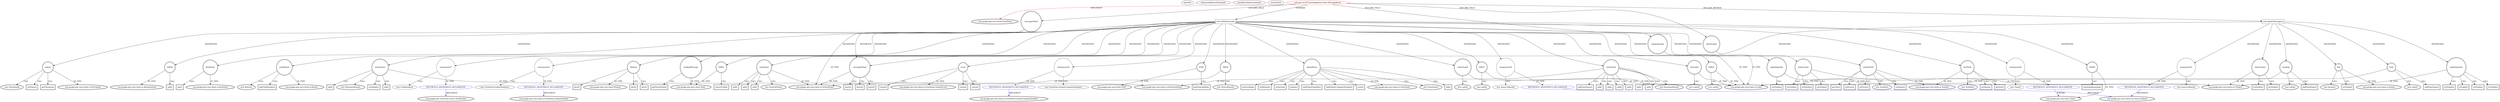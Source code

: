 digraph {
baseInfo[graphId=324,category="extension_graph",isAnonymous=false,possibleRelation=true]
frameworkRelatedTypesInfo[0="com.google.gwt.core.client.EntryPoint"]
possibleCollaborationsInfo[0="324~OVERRIDING_METHOD_DECLARATION-INSTANTIATION-~com.google.gwt.core.client.EntryPoint ~com.google.gwt.user.client.rpc.AsyncCallback ~false~true",1="324~OVERRIDING_METHOD_DECLARATION-INSTANTIATION-~com.google.gwt.core.client.EntryPoint ~com.google.gwt.user.client.ui.FormPanel.SubmitCompleteHandler ~false~true",2="324~CLIENT_METHOD_DECLARATION-INSTANTIATION-~com.google.gwt.core.client.EntryPoint ~com.google.gwt.user.client.rpc.AsyncCallback ~false~true",3="324~OVERRIDING_METHOD_DECLARATION-INSTANTIATION-~com.google.gwt.core.client.EntryPoint ~com.google.gwt.event.dom.client.ClickHandler ~false~true",4="324~OVERRIDING_METHOD_DECLARATION-INSTANTIATION-~com.google.gwt.core.client.EntryPoint ~com.google.gwt.user.client.ui.FormPanel.SubmitHandler ~false~true",5="324~OVERRIDING_METHOD_DECLARATION-INSTANTIATION-~com.google.gwt.core.client.EntryPoint ~com.google.gwt.user.client.Timer ~false~true"]
locationInfo[projectName="Max-Hailperin-MessageBoard",filePath="/Max-Hailperin-MessageBoard/MessageBoard-master/MessageBoard/src/edu/gac/mcs270/messageboard/client/MessageBoard.java",contextSignature="MessageBoard",graphId="324"]
0[label="edu.gac.mcs270.messageboard.client.MessageBoard",vertexType="ROOT_CLIENT_CLASS_DECLARATION",isFrameworkType=false,color=red]
1[label="com.google.gwt.core.client.EntryPoint",vertexType="FRAMEWORK_INTERFACE_TYPE",isFrameworkType=true,peripheries=2]
2[label="failureLabel",vertexType="FIELD_DECLARATION",isFrameworkType=true,peripheries=2,shape=circle]
3[label="com.google.gwt.user.client.ui.Label",vertexType="FRAMEWORK_CLASS_TYPE",isFrameworkType=true,peripheries=2]
4[label="messagesPanel",vertexType="FIELD_DECLARATION",isFrameworkType=true,peripheries=2,shape=circle]
5[label="com.google.gwt.user.client.ui.VerticalPanel",vertexType="FRAMEWORK_CLASS_TYPE",isFrameworkType=true,peripheries=2]
6[label="updatingLabel",vertexType="FIELD_DECLARATION",isFrameworkType=true,peripheries=2,shape=circle]
8[label="void onModuleLoad()",vertexType="OVERRIDING_METHOD_DECLARATION",isFrameworkType=false,shape=box]
10[label="mainPanel",vertexType="VARIABLE_EXPRESION",isFrameworkType=true,peripheries=2,shape=circle]
9[label="new VerticalPanel()",vertexType="CONSTRUCTOR_CALL",isFrameworkType=true,peripheries=2]
13[label="uploadForm",vertexType="VARIABLE_EXPRESION",isFrameworkType=true,peripheries=2,shape=circle]
14[label="com.google.gwt.user.client.ui.FormPanel",vertexType="FRAMEWORK_CLASS_TYPE",isFrameworkType=true,peripheries=2]
12[label="new FormPanel()",vertexType="CONSTRUCTOR_CALL",isFrameworkType=true,peripheries=2]
16[label="entryPanel",vertexType="VARIABLE_EXPRESION",isFrameworkType=true,peripheries=2,shape=circle]
17[label="com.google.gwt.user.client.ui.HorizontalPanel",vertexType="FRAMEWORK_CLASS_TYPE",isFrameworkType=true,peripheries=2]
15[label="new HorizontalPanel()",vertexType="CONSTRUCTOR_CALL",isFrameworkType=true,peripheries=2]
19[label="addStyleName()",vertexType="INSIDE_CALL",isFrameworkType=true,peripheries=2,shape=box]
21[label="add()",vertexType="INSIDE_CALL",isFrameworkType=true,peripheries=2,shape=box]
23[label="add()",vertexType="INSIDE_CALL",isFrameworkType=true,peripheries=2,shape=box]
25[label="authorLabel",vertexType="VARIABLE_EXPRESION",isFrameworkType=true,peripheries=2,shape=circle]
24[label="new Label()",vertexType="CONSTRUCTOR_CALL",isFrameworkType=true,peripheries=2]
28[label="authorField",vertexType="VARIABLE_EXPRESION",isFrameworkType=true,peripheries=2,shape=circle]
29[label="com.google.gwt.user.client.ui.TextBox",vertexType="FRAMEWORK_CLASS_TYPE",isFrameworkType=true,peripheries=2]
27[label="new TextBox()",vertexType="CONSTRUCTOR_CALL",isFrameworkType=true,peripheries=2]
31[label="add()",vertexType="INSIDE_CALL",isFrameworkType=true,peripheries=2,shape=box]
33[label="add()",vertexType="INSIDE_CALL",isFrameworkType=true,peripheries=2,shape=box]
35[label="textLabel",vertexType="VARIABLE_EXPRESION",isFrameworkType=true,peripheries=2,shape=circle]
34[label="new Label()",vertexType="CONSTRUCTOR_CALL",isFrameworkType=true,peripheries=2]
38[label="textField",vertexType="VARIABLE_EXPRESION",isFrameworkType=true,peripheries=2,shape=circle]
37[label="new TextBox()",vertexType="CONSTRUCTOR_CALL",isFrameworkType=true,peripheries=2]
41[label="add()",vertexType="INSIDE_CALL",isFrameworkType=true,peripheries=2,shape=box]
43[label="add()",vertexType="INSIDE_CALL",isFrameworkType=true,peripheries=2,shape=box]
45[label="upload",vertexType="VARIABLE_EXPRESION",isFrameworkType=true,peripheries=2,shape=circle]
46[label="com.google.gwt.user.client.ui.FileUpload",vertexType="FRAMEWORK_CLASS_TYPE",isFrameworkType=true,peripheries=2]
44[label="new FileUpload()",vertexType="CONSTRUCTOR_CALL",isFrameworkType=true,peripheries=2]
48[label="add()",vertexType="INSIDE_CALL",isFrameworkType=true,peripheries=2,shape=box]
50[label="postButton",vertexType="VARIABLE_EXPRESION",isFrameworkType=true,peripheries=2,shape=circle]
51[label="com.google.gwt.user.client.ui.Button",vertexType="FRAMEWORK_CLASS_TYPE",isFrameworkType=true,peripheries=2]
49[label="new Button()",vertexType="CONSTRUCTOR_CALL",isFrameworkType=true,peripheries=2]
53[label="add()",vertexType="INSIDE_CALL",isFrameworkType=true,peripheries=2,shape=box]
55[label="setEncoding()",vertexType="INSIDE_CALL",isFrameworkType=true,peripheries=2,shape=box]
57[label="setMethod()",vertexType="INSIDE_CALL",isFrameworkType=true,peripheries=2,shape=box]
59[label="setName()",vertexType="INSIDE_CALL",isFrameworkType=true,peripheries=2,shape=box]
61[label="setName()",vertexType="INSIDE_CALL",isFrameworkType=true,peripheries=2,shape=box]
63[label="setName()",vertexType="INSIDE_CALL",isFrameworkType=true,peripheries=2,shape=box]
65[label="statusPanel",vertexType="VARIABLE_EXPRESION",isFrameworkType=true,peripheries=2,shape=circle]
64[label="new HorizontalPanel()",vertexType="CONSTRUCTOR_CALL",isFrameworkType=true,peripheries=2]
68[label="setHeight()",vertexType="INSIDE_CALL",isFrameworkType=true,peripheries=2,shape=box]
70[label="VAR25",vertexType="VARIABLE_EXPRESION",isFrameworkType=true,peripheries=2,shape=circle]
69[label="new Label()",vertexType="CONSTRUCTOR_CALL",isFrameworkType=true,peripheries=2]
72[label="updatingLabel",vertexType="VARIABLE_EXPRESION",isFrameworkType=true,peripheries=2,shape=circle]
74[label="com.google.gwt.user.client.ui.UIObject",vertexType="FRAMEWORK_CLASS_TYPE",isFrameworkType=true,peripheries=2]
73[label="setVisible()",vertexType="INSIDE_CALL",isFrameworkType=true,peripheries=2,shape=box]
76[label="VAR27",vertexType="VARIABLE_EXPRESION",isFrameworkType=true,peripheries=2,shape=circle]
75[label="new Label()",vertexType="CONSTRUCTOR_CALL",isFrameworkType=true,peripheries=2]
78[label="failureLabel",vertexType="VARIABLE_EXPRESION",isFrameworkType=true,peripheries=2,shape=circle]
79[label="setVisible()",vertexType="INSIDE_CALL",isFrameworkType=true,peripheries=2,shape=box]
82[label="add()",vertexType="INSIDE_CALL",isFrameworkType=true,peripheries=2,shape=box]
84[label="add()",vertexType="INSIDE_CALL",isFrameworkType=true,peripheries=2,shape=box]
86[label="add()",vertexType="INSIDE_CALL",isFrameworkType=true,peripheries=2,shape=box]
88[label="VAR32",vertexType="VARIABLE_EXPRESION",isFrameworkType=true,peripheries=2,shape=circle]
87[label="new VerticalPanel()",vertexType="CONSTRUCTOR_CALL",isFrameworkType=true,peripheries=2]
91[label="add()",vertexType="INSIDE_CALL",isFrameworkType=true,peripheries=2,shape=box]
92[label="VAR34",vertexType="VARIABLE_EXPRESION",isFrameworkType=true,peripheries=2,shape=circle]
94[label="com.google.gwt.user.client.ui.AbsolutePanel",vertexType="FRAMEWORK_CLASS_TYPE",isFrameworkType=true,peripheries=2]
93[label="add()",vertexType="INSIDE_CALL",isFrameworkType=true,peripheries=2,shape=box]
95[label="RootPanel",vertexType="VARIABLE_EXPRESION",isFrameworkType=true,peripheries=2,shape=circle]
97[label="com.google.gwt.user.client.ui.RootPanel",vertexType="FRAMEWORK_CLASS_TYPE",isFrameworkType=true,peripheries=2]
96[label="get()",vertexType="INSIDE_CALL",isFrameworkType=true,peripheries=2,shape=box]
99[label="addClickHandler()",vertexType="INSIDE_CALL",isFrameworkType=true,peripheries=2,shape=box]
101[label="anonymous37",vertexType="VARIABLE_EXPRESION",isFrameworkType=false,shape=circle]
102[label="REFERENCE_ANONYMOUS_DECLARATION",vertexType="REFERENCE_ANONYMOUS_DECLARATION",isFrameworkType=false,color=blue]
103[label="com.google.gwt.event.dom.client.ClickHandler",vertexType="FRAMEWORK_INTERFACE_TYPE",isFrameworkType=true,peripheries=2]
100[label="new ClickHandler()",vertexType="CONSTRUCTOR_CALL",isFrameworkType=false]
105[label="anonymous38",vertexType="VARIABLE_EXPRESION",isFrameworkType=false,shape=circle]
106[label="REFERENCE_ANONYMOUS_DECLARATION",vertexType="REFERENCE_ANONYMOUS_DECLARATION",isFrameworkType=false,color=blue]
107[label="com.google.gwt.user.client.rpc.AsyncCallback",vertexType="FRAMEWORK_INTERFACE_TYPE",isFrameworkType=true,peripheries=2]
104[label="new AsyncCallback()",vertexType="CONSTRUCTOR_CALL",isFrameworkType=false]
109[label="setAction()",vertexType="INSIDE_CALL",isFrameworkType=true,peripheries=2,shape=box]
111[label="submit()",vertexType="INSIDE_CALL",isFrameworkType=true,peripheries=2,shape=box]
113[label="setVisible()",vertexType="INSIDE_CALL",isFrameworkType=true,peripheries=2,shape=box]
115[label="addSubmitHandler()",vertexType="INSIDE_CALL",isFrameworkType=true,peripheries=2,shape=box]
117[label="anonymous43",vertexType="VARIABLE_EXPRESION",isFrameworkType=false,shape=circle]
118[label="REFERENCE_ANONYMOUS_DECLARATION",vertexType="REFERENCE_ANONYMOUS_DECLARATION",isFrameworkType=false,color=blue]
119[label="com.google.gwt.user.client.ui.FormPanel.SubmitHandler",vertexType="FRAMEWORK_INTERFACE_TYPE",isFrameworkType=true,peripheries=2]
116[label="new FormPanel.SubmitHandler()",vertexType="CONSTRUCTOR_CALL",isFrameworkType=false]
121[label="getText()",vertexType="INSIDE_CALL",isFrameworkType=true,peripheries=2,shape=box]
122[label="Window",vertexType="VARIABLE_EXPRESION",isFrameworkType=true,peripheries=2,shape=circle]
124[label="com.google.gwt.user.client.Window",vertexType="FRAMEWORK_CLASS_TYPE",isFrameworkType=true,peripheries=2]
123[label="alert()",vertexType="INSIDE_CALL",isFrameworkType=true,peripheries=2,shape=box]
125[label="event",vertexType="VARIABLE_EXPRESION",isFrameworkType=true,peripheries=2,shape=circle]
127[label="com.google.gwt.user.client.ui.FormPanel.SubmitEvent",vertexType="FRAMEWORK_CLASS_TYPE",isFrameworkType=true,peripheries=2]
126[label="cancel()",vertexType="INSIDE_CALL",isFrameworkType=true,peripheries=2,shape=box]
129[label="getText()",vertexType="INSIDE_CALL",isFrameworkType=true,peripheries=2,shape=box]
131[label="alert()",vertexType="INSIDE_CALL",isFrameworkType=true,peripheries=2,shape=box]
133[label="cancel()",vertexType="INSIDE_CALL",isFrameworkType=true,peripheries=2,shape=box]
135[label="getFilename()",vertexType="INSIDE_CALL",isFrameworkType=true,peripheries=2,shape=box]
137[label="alert()",vertexType="INSIDE_CALL",isFrameworkType=true,peripheries=2,shape=box]
139[label="cancel()",vertexType="INSIDE_CALL",isFrameworkType=true,peripheries=2,shape=box]
141[label="addSubmitCompleteHandler()",vertexType="INSIDE_CALL",isFrameworkType=true,peripheries=2,shape=box]
143[label="anonymous54",vertexType="VARIABLE_EXPRESION",isFrameworkType=false,shape=circle]
144[label="REFERENCE_ANONYMOUS_DECLARATION",vertexType="REFERENCE_ANONYMOUS_DECLARATION",isFrameworkType=false,color=blue]
145[label="com.google.gwt.user.client.ui.FormPanel.SubmitCompleteHandler",vertexType="FRAMEWORK_INTERFACE_TYPE",isFrameworkType=true,peripheries=2]
142[label="new FormPanel.SubmitCompleteHandler()",vertexType="CONSTRUCTOR_CALL",isFrameworkType=false]
147[label="setVisible()",vertexType="INSIDE_CALL",isFrameworkType=true,peripheries=2,shape=box]
149[label="reset()",vertexType="INSIDE_CALL",isFrameworkType=true,peripheries=2,shape=box]
151[label="setFocus()",vertexType="INSIDE_CALL",isFrameworkType=true,peripheries=2,shape=box]
152[label="VAR58",vertexType="VARIABLE_EXPRESION",isFrameworkType=true,peripheries=2,shape=circle]
154[label="com.google.gwt.user.client.Timer",vertexType="FRAMEWORK_CLASS_TYPE",isFrameworkType=true,peripheries=2]
153[label="scheduleRepeating()",vertexType="INSIDE_CALL",isFrameworkType=true,peripheries=2,shape=box]
156[label="anonymous59",vertexType="VARIABLE_EXPRESION",isFrameworkType=false,shape=circle]
157[label="REFERENCE_ANONYMOUS_DECLARATION",vertexType="REFERENCE_ANONYMOUS_DECLARATION",isFrameworkType=false,color=blue]
155[label="new Timer()",vertexType="CONSTRUCTOR_CALL",isFrameworkType=false]
159[label="DOM",vertexType="VARIABLE_EXPRESION",isFrameworkType=true,peripheries=2,shape=circle]
161[label="com.google.gwt.user.client.DOM",vertexType="FRAMEWORK_CLASS_TYPE",isFrameworkType=true,peripheries=2]
160[label="getElementById()",vertexType="INSIDE_CALL",isFrameworkType=true,peripheries=2,shape=box]
162[label="VAR61",vertexType="VARIABLE_EXPRESION",isFrameworkType=true,peripheries=2,shape=circle]
164[label="com.google.gwt.dom.client.Node",vertexType="FRAMEWORK_CLASS_TYPE",isFrameworkType=true,peripheries=2]
163[label="removeChild()",vertexType="INSIDE_CALL",isFrameworkType=true,peripheries=2,shape=box]
165[label="loadingMessage",vertexType="VARIABLE_EXPRESION",isFrameworkType=true,peripheries=2,shape=circle]
166[label="getParentNode()",vertexType="INSIDE_CALL",isFrameworkType=true,peripheries=2,shape=box]
169[label="setFocus()",vertexType="INSIDE_CALL",isFrameworkType=true,peripheries=2,shape=box]
170[label="void updateMessages()",vertexType="CLIENT_METHOD_DECLARATION",isFrameworkType=false,shape=box]
171[label="updatingLabel",vertexType="VARIABLE_EXPRESION",isFrameworkType=true,peripheries=2,shape=circle]
172[label="isVisible()",vertexType="INSIDE_CALL",isFrameworkType=true,peripheries=2,shape=box]
175[label="setVisible()",vertexType="INSIDE_CALL",isFrameworkType=true,peripheries=2,shape=box]
176[label="failureLabel",vertexType="VARIABLE_EXPRESION",isFrameworkType=true,peripheries=2,shape=circle]
177[label="setVisible()",vertexType="INSIDE_CALL",isFrameworkType=true,peripheries=2,shape=box]
180[label="anonymous67",vertexType="VARIABLE_EXPRESION",isFrameworkType=false,shape=circle]
181[label="REFERENCE_ANONYMOUS_DECLARATION",vertexType="REFERENCE_ANONYMOUS_DECLARATION",isFrameworkType=false,color=blue]
179[label="new AsyncCallback()",vertexType="CONSTRUCTOR_CALL",isFrameworkType=false]
184[label="setVisible()",vertexType="INSIDE_CALL",isFrameworkType=true,peripheries=2,shape=box]
186[label="setVisible()",vertexType="INSIDE_CALL",isFrameworkType=true,peripheries=2,shape=box]
188[label="setVisible()",vertexType="INSIDE_CALL",isFrameworkType=true,peripheries=2,shape=box]
190[label="heading",vertexType="VARIABLE_EXPRESION",isFrameworkType=true,peripheries=2,shape=circle]
189[label="new Label()",vertexType="CONSTRUCTOR_CALL",isFrameworkType=true,peripheries=2]
193[label="addStyleName()",vertexType="INSIDE_CALL",isFrameworkType=true,peripheries=2,shape=box]
194[label="messagesPanel",vertexType="VARIABLE_EXPRESION",isFrameworkType=true,peripheries=2,shape=circle]
195[label="insert()",vertexType="INSIDE_CALL",isFrameworkType=true,peripheries=2,shape=box]
198[label="link",vertexType="VARIABLE_EXPRESION",isFrameworkType=true,peripheries=2,shape=circle]
199[label="com.google.gwt.user.client.ui.Anchor",vertexType="FRAMEWORK_CLASS_TYPE",isFrameworkType=true,peripheries=2]
197[label="new Anchor()",vertexType="CONSTRUCTOR_CALL",isFrameworkType=true,peripheries=2]
201[label="setTarget()",vertexType="INSIDE_CALL",isFrameworkType=true,peripheries=2,shape=box]
203[label="insert()",vertexType="INSIDE_CALL",isFrameworkType=true,peripheries=2,shape=box]
205[label="body",vertexType="VARIABLE_EXPRESION",isFrameworkType=true,peripheries=2,shape=circle]
204[label="new Label()",vertexType="CONSTRUCTOR_CALL",isFrameworkType=true,peripheries=2]
208[label="addStyleName()",vertexType="INSIDE_CALL",isFrameworkType=true,peripheries=2,shape=box]
210[label="insert()",vertexType="INSIDE_CALL",isFrameworkType=true,peripheries=2,shape=box]
0->1[label="IMPLEMENT",color=red]
0->2[label="DECLARE_FIELD"]
2->3[label="OF_TYPE"]
0->4[label="DECLARE_FIELD"]
4->5[label="OF_TYPE"]
0->6[label="DECLARE_FIELD"]
6->3[label="OF_TYPE"]
0->8[label="OVERRIDE"]
8->10[label="INSTANTIATE"]
10->5[label="OF_TYPE"]
10->9[label="CALL"]
8->13[label="INSTANTIATE"]
13->14[label="OF_TYPE"]
13->12[label="CALL"]
8->16[label="INSTANTIATE"]
16->17[label="OF_TYPE"]
16->15[label="CALL"]
16->19[label="CALL"]
10->21[label="CALL"]
13->23[label="CALL"]
8->25[label="INSTANTIATE"]
25->3[label="OF_TYPE"]
25->24[label="CALL"]
8->28[label="INSTANTIATE"]
28->29[label="OF_TYPE"]
28->27[label="CALL"]
16->31[label="CALL"]
16->33[label="CALL"]
8->35[label="INSTANTIATE"]
35->3[label="OF_TYPE"]
35->34[label="CALL"]
8->38[label="INSTANTIATE"]
38->29[label="OF_TYPE"]
38->37[label="CALL"]
16->41[label="CALL"]
16->43[label="CALL"]
8->45[label="INSTANTIATE"]
45->46[label="OF_TYPE"]
45->44[label="CALL"]
16->48[label="CALL"]
8->50[label="INSTANTIATE"]
50->51[label="OF_TYPE"]
50->49[label="CALL"]
16->53[label="CALL"]
13->55[label="CALL"]
13->57[label="CALL"]
28->59[label="CALL"]
38->61[label="CALL"]
45->63[label="CALL"]
8->65[label="INSTANTIATE"]
65->17[label="OF_TYPE"]
65->64[label="CALL"]
65->68[label="CALL"]
8->70[label="INSTANTIATE"]
70->3[label="OF_TYPE"]
70->69[label="CALL"]
8->72[label="INSTANTIATE"]
72->74[label="OF_TYPE"]
72->73[label="CALL"]
8->76[label="INSTANTIATE"]
76->3[label="OF_TYPE"]
76->75[label="CALL"]
8->78[label="INSTANTIATE"]
78->74[label="OF_TYPE"]
78->79[label="CALL"]
65->82[label="CALL"]
65->84[label="CALL"]
10->86[label="CALL"]
8->88[label="INSTANTIATE"]
88->5[label="OF_TYPE"]
88->87[label="CALL"]
10->91[label="CALL"]
8->92[label="INSTANTIATE"]
92->94[label="OF_TYPE"]
92->93[label="CALL"]
8->95[label="INSTANTIATE"]
95->97[label="OF_TYPE"]
95->96[label="CALL"]
50->99[label="CALL"]
8->101[label="INSTANTIATE"]
102->103[label="IMPLEMENT",color=blue]
101->102[label="OF_TYPE"]
101->100[label="CALL"]
8->105[label="INSTANTIATE"]
106->107[label="IMPLEMENT",color=blue]
105->106[label="OF_TYPE"]
105->104[label="CALL"]
13->109[label="CALL"]
13->111[label="CALL"]
78->113[label="CALL"]
13->115[label="CALL"]
8->117[label="INSTANTIATE"]
118->119[label="IMPLEMENT",color=blue]
117->118[label="OF_TYPE"]
117->116[label="CALL"]
28->121[label="CALL"]
8->122[label="INSTANTIATE"]
122->124[label="OF_TYPE"]
122->123[label="CALL"]
8->125[label="INSTANTIATE"]
125->127[label="OF_TYPE"]
125->126[label="CALL"]
38->129[label="CALL"]
122->131[label="CALL"]
125->133[label="CALL"]
45->135[label="CALL"]
122->137[label="CALL"]
125->139[label="CALL"]
13->141[label="CALL"]
8->143[label="INSTANTIATE"]
144->145[label="IMPLEMENT",color=blue]
143->144[label="OF_TYPE"]
143->142[label="CALL"]
78->147[label="CALL"]
13->149[label="CALL"]
28->151[label="CALL"]
8->152[label="INSTANTIATE"]
152->154[label="OF_TYPE"]
152->153[label="CALL"]
8->156[label="INSTANTIATE"]
157->154[label="EXTEND",color=blue]
156->157[label="OF_TYPE"]
156->155[label="CALL"]
8->159[label="INSTANTIATE"]
159->161[label="OF_TYPE"]
159->160[label="CALL"]
8->162[label="INSTANTIATE"]
162->164[label="OF_TYPE"]
162->163[label="CALL"]
8->165[label="INSTANTIATE"]
165->164[label="OF_TYPE"]
165->166[label="CALL"]
28->169[label="CALL"]
0->170[label="DECLARE_METHOD"]
170->171[label="INSTANTIATE"]
171->74[label="OF_TYPE"]
171->172[label="CALL"]
171->175[label="CALL"]
170->176[label="INSTANTIATE"]
176->74[label="OF_TYPE"]
176->177[label="CALL"]
170->180[label="INSTANTIATE"]
181->107[label="IMPLEMENT",color=blue]
180->181[label="OF_TYPE"]
180->179[label="CALL"]
171->184[label="CALL"]
176->186[label="CALL"]
171->188[label="CALL"]
170->190[label="INSTANTIATE"]
190->3[label="OF_TYPE"]
190->189[label="CALL"]
190->193[label="CALL"]
170->194[label="INSTANTIATE"]
4->194[label="REFERENCE"]
194->5[label="OF_TYPE"]
194->195[label="CALL"]
170->198[label="INSTANTIATE"]
198->199[label="OF_TYPE"]
198->197[label="CALL"]
198->201[label="CALL"]
194->203[label="CALL"]
170->205[label="INSTANTIATE"]
205->3[label="OF_TYPE"]
205->204[label="CALL"]
205->208[label="CALL"]
194->210[label="CALL"]
}

